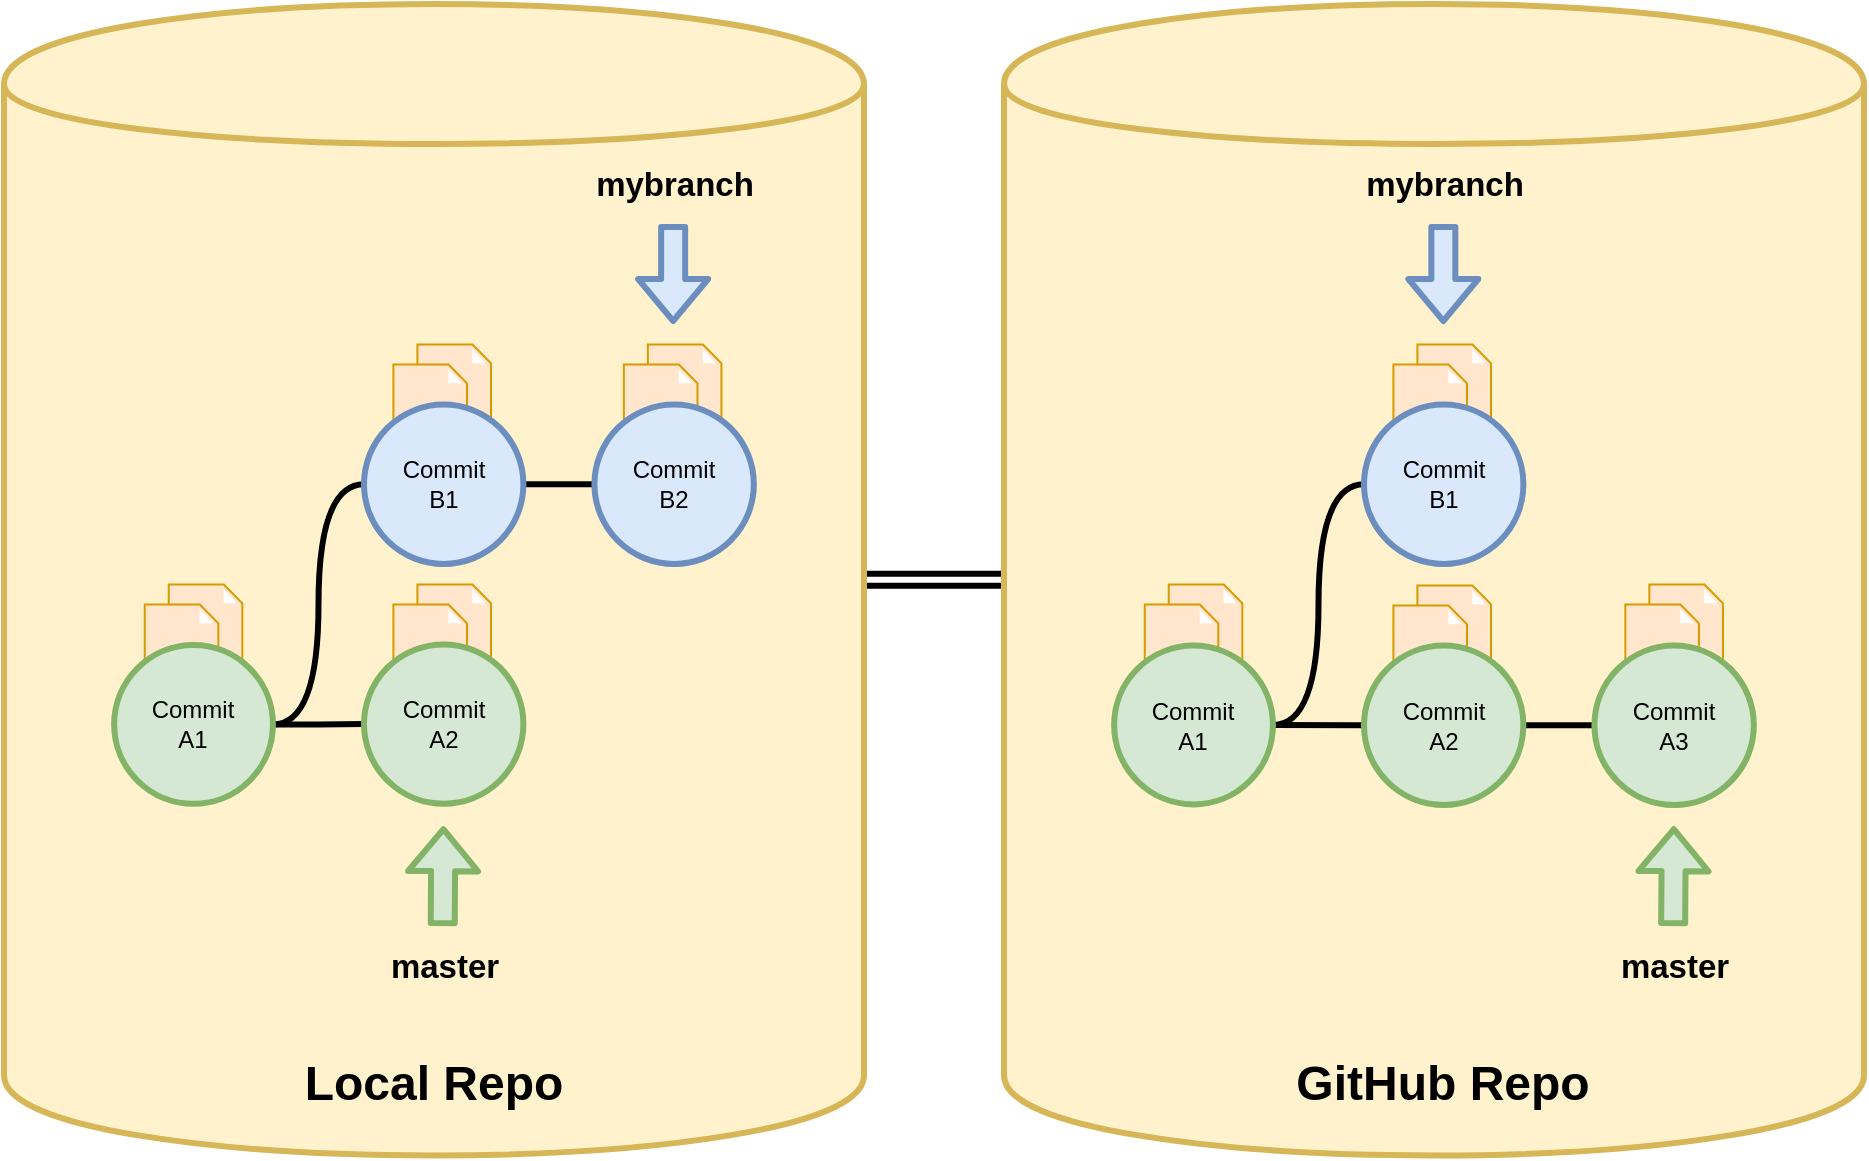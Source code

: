 <mxfile version="13.5.1" type="device"><diagram id="1vah80A7K6ktCt1jhF-4" name="Page-1"><mxGraphModel dx="553" dy="502" grid="1" gridSize="10" guides="1" tooltips="1" connect="1" arrows="1" fold="1" page="1" pageScale="1" pageWidth="850" pageHeight="1100" background="#ffffff" math="0" shadow="0"><root><mxCell id="0"/><mxCell id="1" parent="0"/><mxCell id="z2_z9MhJDODGl9O1BSn3-104" style="edgeStyle=orthogonalEdgeStyle;curved=1;rounded=0;orthogonalLoop=1;jettySize=auto;html=1;exitX=1;exitY=0.5;exitDx=0;exitDy=0;entryX=0;entryY=0.5;entryDx=0;entryDy=0;endArrow=none;endFill=0;strokeWidth=3;shape=link;" parent="1" source="10" target="z2_z9MhJDODGl9O1BSn3-78" edge="1"><mxGeometry relative="1" as="geometry"/></mxCell><mxCell id="10" value="&lt;h1&gt;&lt;br&gt;&lt;/h1&gt;" style="shape=cylinder;whiteSpace=wrap;html=1;boundedLbl=1;strokeWidth=3;align=left;fillColor=#fff2cc;strokeColor=#d6b656;" parent="1" vertex="1"><mxGeometry x="40" y="40" width="430" height="575.7" as="geometry"/></mxCell><mxCell id="LzootIgWYRKK6utNdJAp-16" value="" style="shadow=0;dashed=0;html=1;strokeColor=#d79b00;fillColor=#ffe6cc;labelPosition=center;verticalLabelPosition=bottom;verticalAlign=top;align=center;outlineConnect=0;shape=mxgraph.veeam.2d.file;" parent="1" vertex="1"><mxGeometry x="122.37" y="330.3" width="36.8" height="50.8" as="geometry"/></mxCell><mxCell id="LzootIgWYRKK6utNdJAp-17" value="" style="shadow=0;dashed=0;html=1;strokeColor=#d79b00;fillColor=#ffe6cc;labelPosition=center;verticalLabelPosition=bottom;verticalAlign=top;align=center;outlineConnect=0;shape=mxgraph.veeam.2d.file;" parent="1" vertex="1"><mxGeometry x="110.37" y="340.3" width="36.8" height="50.8" as="geometry"/></mxCell><mxCell id="GAF7Az4xLPFggu_e14xt-14" value="&lt;h1&gt;Local Repo&lt;/h1&gt;" style="text;html=1;strokeColor=none;fillColor=none;spacing=5;spacingTop=-20;whiteSpace=wrap;overflow=hidden;rounded=0;dashed=1;dashPattern=1 1;align=center;" parent="1" vertex="1"><mxGeometry x="185.0" y="560" width="140" height="40" as="geometry"/></mxCell><mxCell id="z2_z9MhJDODGl9O1BSn3-26" value="" style="shape=flexArrow;endArrow=classic;html=1;strokeWidth=3;fillColor=#d5e8d4;strokeColor=#82b366;" parent="1" edge="1"><mxGeometry width="50" height="50" relative="1" as="geometry"><mxPoint x="259.35" y="501.1" as="sourcePoint"/><mxPoint x="259.7" y="451.1" as="targetPoint"/></mxGeometry></mxCell><mxCell id="z2_z9MhJDODGl9O1BSn3-27" value="&lt;h2&gt;master&lt;/h2&gt;" style="edgeLabel;html=1;align=center;verticalAlign=middle;resizable=0;points=[];labelBackgroundColor=none;" parent="z2_z9MhJDODGl9O1BSn3-26" vertex="1" connectable="0"><mxGeometry x="-0.36" y="1" relative="1" as="geometry"><mxPoint x="1.39" y="36.01" as="offset"/></mxGeometry></mxCell><mxCell id="z2_z9MhJDODGl9O1BSn3-57" style="edgeStyle=orthogonalEdgeStyle;curved=1;rounded=0;orthogonalLoop=1;jettySize=auto;html=1;exitX=1;exitY=0.5;exitDx=0;exitDy=0;entryX=0;entryY=0.5;entryDx=0;entryDy=0;endArrow=none;endFill=0;strokeWidth=3;" parent="1" source="2" target="z2_z9MhJDODGl9O1BSn3-56" edge="1"><mxGeometry relative="1" as="geometry"/></mxCell><mxCell id="mVqVo6xYDtJKwTajKnpX-13" style="edgeStyle=orthogonalEdgeStyle;rounded=0;orthogonalLoop=1;jettySize=auto;html=1;exitX=1;exitY=0.5;exitDx=0;exitDy=0;entryX=0;entryY=0.5;entryDx=0;entryDy=0;strokeWidth=3;endArrow=none;endFill=0;" edge="1" parent="1" source="2" target="mVqVo6xYDtJKwTajKnpX-12"><mxGeometry relative="1" as="geometry"/></mxCell><mxCell id="2" value="Commit&lt;br&gt;A1" style="ellipse;whiteSpace=wrap;html=1;aspect=fixed;strokeWidth=3;fillColor=#d5e8d4;strokeColor=#82b366;" parent="1" vertex="1"><mxGeometry x="95.07" y="360.5" width="79.4" height="79.4" as="geometry"/></mxCell><mxCell id="z2_z9MhJDODGl9O1BSn3-58" value="" style="shadow=0;dashed=0;html=1;strokeColor=#d79b00;fillColor=#ffe6cc;labelPosition=center;verticalLabelPosition=bottom;verticalAlign=top;align=center;outlineConnect=0;shape=mxgraph.veeam.2d.file;" parent="1" vertex="1"><mxGeometry x="246.7" y="210.3" width="36.8" height="50.8" as="geometry"/></mxCell><mxCell id="z2_z9MhJDODGl9O1BSn3-59" value="" style="shadow=0;dashed=0;html=1;strokeColor=#d79b00;fillColor=#ffe6cc;labelPosition=center;verticalLabelPosition=bottom;verticalAlign=top;align=center;outlineConnect=0;shape=mxgraph.veeam.2d.file;" parent="1" vertex="1"><mxGeometry x="234.7" y="220.3" width="36.8" height="50.8" as="geometry"/></mxCell><mxCell id="z2_z9MhJDODGl9O1BSn3-77" style="edgeStyle=orthogonalEdgeStyle;curved=1;rounded=0;orthogonalLoop=1;jettySize=auto;html=1;exitX=1;exitY=0.5;exitDx=0;exitDy=0;entryX=0;entryY=0.5;entryDx=0;entryDy=0;endArrow=none;endFill=0;strokeWidth=3;" parent="1" source="z2_z9MhJDODGl9O1BSn3-56" target="z2_z9MhJDODGl9O1BSn3-73" edge="1"><mxGeometry relative="1" as="geometry"/></mxCell><mxCell id="z2_z9MhJDODGl9O1BSn3-56" value="Commit&lt;br&gt;B1" style="ellipse;whiteSpace=wrap;html=1;aspect=fixed;strokeWidth=3;fillColor=#dae8fc;strokeColor=#6c8ebf;" parent="1" vertex="1"><mxGeometry x="220.0" y="240.3" width="79.7" height="79.7" as="geometry"/></mxCell><mxCell id="z2_z9MhJDODGl9O1BSn3-71" value="" style="shadow=0;dashed=0;html=1;strokeColor=#d79b00;fillColor=#ffe6cc;labelPosition=center;verticalLabelPosition=bottom;verticalAlign=top;align=center;outlineConnect=0;shape=mxgraph.veeam.2d.file;" parent="1" vertex="1"><mxGeometry x="361.92" y="210.3" width="36.8" height="50.8" as="geometry"/></mxCell><mxCell id="z2_z9MhJDODGl9O1BSn3-72" value="" style="shadow=0;dashed=0;html=1;strokeColor=#d79b00;fillColor=#ffe6cc;labelPosition=center;verticalLabelPosition=bottom;verticalAlign=top;align=center;outlineConnect=0;shape=mxgraph.veeam.2d.file;" parent="1" vertex="1"><mxGeometry x="349.92" y="220.3" width="36.8" height="50.8" as="geometry"/></mxCell><mxCell id="z2_z9MhJDODGl9O1BSn3-73" value="Commit&lt;br&gt;B2" style="ellipse;whiteSpace=wrap;html=1;aspect=fixed;strokeWidth=3;fillColor=#dae8fc;strokeColor=#6c8ebf;" parent="1" vertex="1"><mxGeometry x="335.22" y="240.3" width="79.7" height="79.7" as="geometry"/></mxCell><mxCell id="z2_z9MhJDODGl9O1BSn3-74" value="" style="shape=flexArrow;endArrow=classic;html=1;strokeWidth=3;fillColor=#dae8fc;strokeColor=#6c8ebf;" parent="1" edge="1"><mxGeometry width="50" height="50" relative="1" as="geometry"><mxPoint x="374.57" y="150" as="sourcePoint"/><mxPoint x="374.57" y="200" as="targetPoint"/></mxGeometry></mxCell><mxCell id="z2_z9MhJDODGl9O1BSn3-75" value="&lt;h2&gt;mybranch&lt;/h2&gt;" style="edgeLabel;html=1;align=center;verticalAlign=middle;resizable=0;points=[];labelBackgroundColor=none;" parent="z2_z9MhJDODGl9O1BSn3-74" vertex="1" connectable="0"><mxGeometry x="-0.36" y="1" relative="1" as="geometry"><mxPoint x="-1" y="-35.85" as="offset"/></mxGeometry></mxCell><mxCell id="z2_z9MhJDODGl9O1BSn3-78" value="&lt;h1&gt;&lt;br&gt;&lt;/h1&gt;" style="shape=cylinder;whiteSpace=wrap;html=1;boundedLbl=1;strokeWidth=3;align=left;fillColor=#fff2cc;strokeColor=#d6b656;" parent="1" vertex="1"><mxGeometry x="540" y="40" width="430" height="575.7" as="geometry"/></mxCell><mxCell id="z2_z9MhJDODGl9O1BSn3-79" value="" style="shadow=0;dashed=0;html=1;strokeColor=#d79b00;fillColor=#ffe6cc;labelPosition=center;verticalLabelPosition=bottom;verticalAlign=top;align=center;outlineConnect=0;shape=mxgraph.veeam.2d.file;" parent="1" vertex="1"><mxGeometry x="622.37" y="330.3" width="36.8" height="50.8" as="geometry"/></mxCell><mxCell id="z2_z9MhJDODGl9O1BSn3-80" value="" style="shadow=0;dashed=0;html=1;strokeColor=#d79b00;fillColor=#ffe6cc;labelPosition=center;verticalLabelPosition=bottom;verticalAlign=top;align=center;outlineConnect=0;shape=mxgraph.veeam.2d.file;" parent="1" vertex="1"><mxGeometry x="610.37" y="340.3" width="36.8" height="50.8" as="geometry"/></mxCell><mxCell id="z2_z9MhJDODGl9O1BSn3-81" value="&lt;h1&gt;GitHub Repo&lt;/h1&gt;" style="text;html=1;strokeColor=none;fillColor=none;spacing=5;spacingTop=-20;whiteSpace=wrap;overflow=hidden;rounded=0;dashed=1;dashPattern=1 1;align=center;" parent="1" vertex="1"><mxGeometry x="677.35" y="560" width="165" height="40" as="geometry"/></mxCell><mxCell id="z2_z9MhJDODGl9O1BSn3-82" value="" style="shape=flexArrow;endArrow=classic;html=1;strokeWidth=3;fillColor=#d5e8d4;strokeColor=#82b366;" parent="1" edge="1"><mxGeometry width="50" height="50" relative="1" as="geometry"><mxPoint x="874.57" y="501.1" as="sourcePoint"/><mxPoint x="874.92" y="451.1" as="targetPoint"/></mxGeometry></mxCell><mxCell id="z2_z9MhJDODGl9O1BSn3-83" value="&lt;h2&gt;master&lt;/h2&gt;" style="edgeLabel;html=1;align=center;verticalAlign=middle;resizable=0;points=[];labelBackgroundColor=none;" parent="z2_z9MhJDODGl9O1BSn3-82" vertex="1" connectable="0"><mxGeometry x="-0.36" y="1" relative="1" as="geometry"><mxPoint x="1.39" y="36.01" as="offset"/></mxGeometry></mxCell><mxCell id="z2_z9MhJDODGl9O1BSn3-84" style="edgeStyle=orthogonalEdgeStyle;rounded=0;orthogonalLoop=1;jettySize=auto;html=1;exitX=1;exitY=0.5;exitDx=0;exitDy=0;entryX=0;entryY=0.5;entryDx=0;entryDy=0;strokeWidth=3;endArrow=none;endFill=0;curved=1;" parent="1" source="z2_z9MhJDODGl9O1BSn3-87" target="z2_z9MhJDODGl9O1BSn3-95" edge="1"><mxGeometry relative="1" as="geometry"/></mxCell><mxCell id="z2_z9MhJDODGl9O1BSn3-85" style="edgeStyle=orthogonalEdgeStyle;curved=1;rounded=0;orthogonalLoop=1;jettySize=auto;html=1;exitX=1;exitY=0.5;exitDx=0;exitDy=0;entryX=0;entryY=0.5;entryDx=0;entryDy=0;endArrow=none;endFill=0;strokeWidth=3;" parent="1" source="z2_z9MhJDODGl9O1BSn3-87" target="z2_z9MhJDODGl9O1BSn3-91" edge="1"><mxGeometry relative="1" as="geometry"/></mxCell><mxCell id="z2_z9MhJDODGl9O1BSn3-87" value="Commit&lt;br&gt;A1" style="ellipse;whiteSpace=wrap;html=1;aspect=fixed;strokeWidth=3;fillColor=#d5e8d4;strokeColor=#82b366;" parent="1" vertex="1"><mxGeometry x="595.07" y="360.8" width="79.4" height="79.4" as="geometry"/></mxCell><mxCell id="z2_z9MhJDODGl9O1BSn3-88" value="" style="shadow=0;dashed=0;html=1;strokeColor=#d79b00;fillColor=#ffe6cc;labelPosition=center;verticalLabelPosition=bottom;verticalAlign=top;align=center;outlineConnect=0;shape=mxgraph.veeam.2d.file;" parent="1" vertex="1"><mxGeometry x="746.7" y="210.3" width="36.8" height="50.8" as="geometry"/></mxCell><mxCell id="z2_z9MhJDODGl9O1BSn3-89" value="" style="shadow=0;dashed=0;html=1;strokeColor=#d79b00;fillColor=#ffe6cc;labelPosition=center;verticalLabelPosition=bottom;verticalAlign=top;align=center;outlineConnect=0;shape=mxgraph.veeam.2d.file;" parent="1" vertex="1"><mxGeometry x="734.7" y="220.3" width="36.8" height="50.8" as="geometry"/></mxCell><mxCell id="z2_z9MhJDODGl9O1BSn3-91" value="Commit&lt;br&gt;B1" style="ellipse;whiteSpace=wrap;html=1;aspect=fixed;strokeWidth=3;fillColor=#dae8fc;strokeColor=#6c8ebf;" parent="1" vertex="1"><mxGeometry x="720" y="240.3" width="79.7" height="79.7" as="geometry"/></mxCell><mxCell id="z2_z9MhJDODGl9O1BSn3-92" value="" style="shadow=0;dashed=0;html=1;strokeColor=#d79b00;fillColor=#ffe6cc;labelPosition=center;verticalLabelPosition=bottom;verticalAlign=top;align=center;outlineConnect=0;shape=mxgraph.veeam.2d.file;" parent="1" vertex="1"><mxGeometry x="746.7" y="330.8" width="36.8" height="50.8" as="geometry"/></mxCell><mxCell id="z2_z9MhJDODGl9O1BSn3-93" value="" style="shadow=0;dashed=0;html=1;strokeColor=#d79b00;fillColor=#ffe6cc;labelPosition=center;verticalLabelPosition=bottom;verticalAlign=top;align=center;outlineConnect=0;shape=mxgraph.veeam.2d.file;" parent="1" vertex="1"><mxGeometry x="734.7" y="340.8" width="36.8" height="50.8" as="geometry"/></mxCell><mxCell id="z2_z9MhJDODGl9O1BSn3-94" style="edgeStyle=orthogonalEdgeStyle;curved=1;rounded=0;orthogonalLoop=1;jettySize=auto;html=1;exitX=1;exitY=0.5;exitDx=0;exitDy=0;entryX=0;entryY=0.5;entryDx=0;entryDy=0;endArrow=none;endFill=0;strokeWidth=3;" parent="1" source="z2_z9MhJDODGl9O1BSn3-95" target="z2_z9MhJDODGl9O1BSn3-98" edge="1"><mxGeometry relative="1" as="geometry"/></mxCell><mxCell id="z2_z9MhJDODGl9O1BSn3-95" value="Commit&lt;br&gt;A2" style="ellipse;whiteSpace=wrap;html=1;aspect=fixed;strokeWidth=3;fillColor=#d5e8d4;strokeColor=#82b366;" parent="1" vertex="1"><mxGeometry x="720.0" y="360.8" width="79.7" height="79.7" as="geometry"/></mxCell><mxCell id="z2_z9MhJDODGl9O1BSn3-96" value="" style="shadow=0;dashed=0;html=1;strokeColor=#d79b00;fillColor=#ffe6cc;labelPosition=center;verticalLabelPosition=bottom;verticalAlign=top;align=center;outlineConnect=0;shape=mxgraph.veeam.2d.file;" parent="1" vertex="1"><mxGeometry x="862.67" y="330.3" width="36.8" height="50.8" as="geometry"/></mxCell><mxCell id="z2_z9MhJDODGl9O1BSn3-97" value="" style="shadow=0;dashed=0;html=1;strokeColor=#d79b00;fillColor=#ffe6cc;labelPosition=center;verticalLabelPosition=bottom;verticalAlign=top;align=center;outlineConnect=0;shape=mxgraph.veeam.2d.file;" parent="1" vertex="1"><mxGeometry x="850.67" y="340.3" width="36.8" height="50.8" as="geometry"/></mxCell><mxCell id="z2_z9MhJDODGl9O1BSn3-98" value="Commit&lt;br&gt;A3" style="ellipse;whiteSpace=wrap;html=1;aspect=fixed;strokeWidth=3;fillColor=#d5e8d4;strokeColor=#82b366;" parent="1" vertex="1"><mxGeometry x="835.22" y="360.8" width="79.7" height="79.7" as="geometry"/></mxCell><mxCell id="z2_z9MhJDODGl9O1BSn3-102" value="" style="shape=flexArrow;endArrow=classic;html=1;strokeWidth=3;fillColor=#dae8fc;strokeColor=#6c8ebf;" parent="1" edge="1"><mxGeometry width="50" height="50" relative="1" as="geometry"><mxPoint x="759.67" y="150" as="sourcePoint"/><mxPoint x="759.67" y="200" as="targetPoint"/></mxGeometry></mxCell><mxCell id="z2_z9MhJDODGl9O1BSn3-103" value="&lt;h2&gt;mybranch&lt;/h2&gt;" style="edgeLabel;html=1;align=center;verticalAlign=middle;resizable=0;points=[];labelBackgroundColor=none;" parent="z2_z9MhJDODGl9O1BSn3-102" vertex="1" connectable="0"><mxGeometry x="-0.36" y="1" relative="1" as="geometry"><mxPoint x="-1" y="-35.85" as="offset"/></mxGeometry></mxCell><mxCell id="mVqVo6xYDtJKwTajKnpX-10" value="" style="shadow=0;dashed=0;html=1;strokeColor=#d79b00;fillColor=#ffe6cc;labelPosition=center;verticalLabelPosition=bottom;verticalAlign=top;align=center;outlineConnect=0;shape=mxgraph.veeam.2d.file;" vertex="1" parent="1"><mxGeometry x="246.7" y="330.3" width="36.8" height="50.8" as="geometry"/></mxCell><mxCell id="mVqVo6xYDtJKwTajKnpX-11" value="" style="shadow=0;dashed=0;html=1;strokeColor=#d79b00;fillColor=#ffe6cc;labelPosition=center;verticalLabelPosition=bottom;verticalAlign=top;align=center;outlineConnect=0;shape=mxgraph.veeam.2d.file;" vertex="1" parent="1"><mxGeometry x="234.7" y="340.3" width="36.8" height="50.8" as="geometry"/></mxCell><mxCell id="mVqVo6xYDtJKwTajKnpX-12" value="Commit&lt;br&gt;A2" style="ellipse;whiteSpace=wrap;html=1;aspect=fixed;strokeWidth=3;fillColor=#d5e8d4;strokeColor=#82b366;" vertex="1" parent="1"><mxGeometry x="220.0" y="360.2" width="79.7" height="79.7" as="geometry"/></mxCell></root></mxGraphModel></diagram></mxfile>